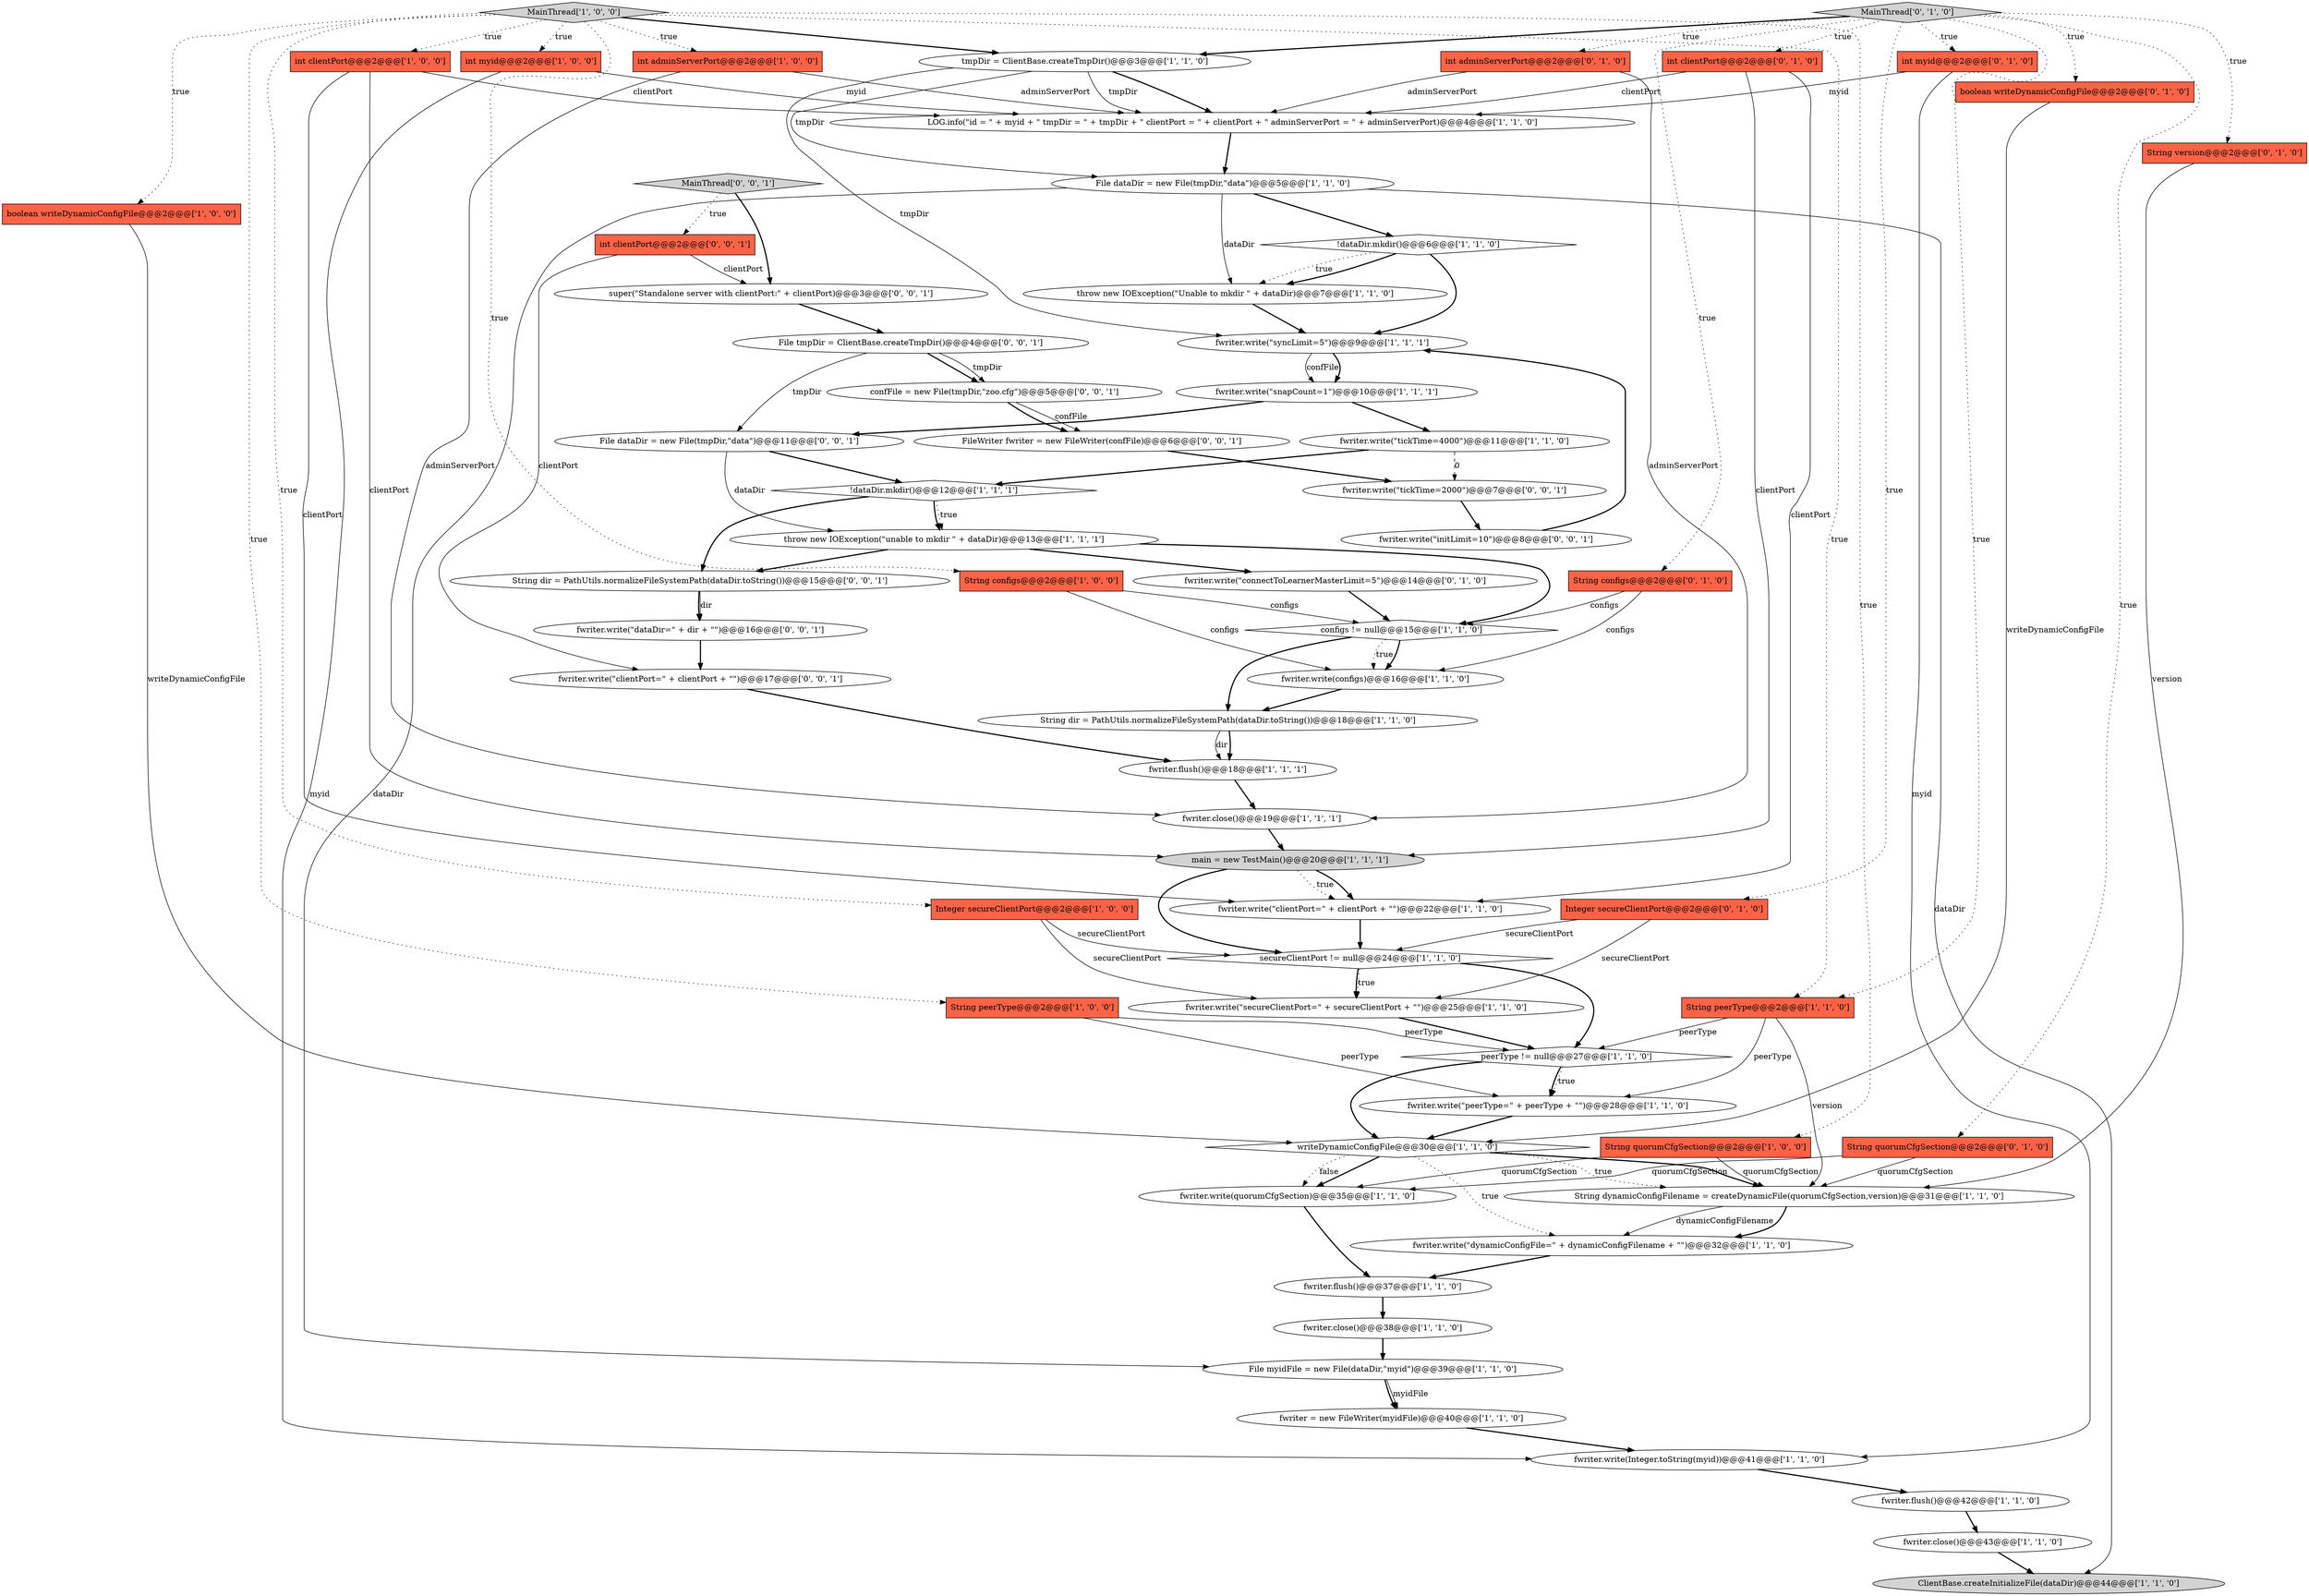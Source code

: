 digraph {
24 [style = filled, label = "tmpDir = ClientBase.createTmpDir()@@@3@@@['1', '1', '0']", fillcolor = white, shape = ellipse image = "AAA0AAABBB1BBB"];
25 [style = filled, label = "fwriter.write(\"tickTime=4000\")@@@11@@@['1', '1', '0']", fillcolor = white, shape = ellipse image = "AAA0AAABBB1BBB"];
52 [style = filled, label = "int clientPort@@@2@@@['0', '1', '0']", fillcolor = tomato, shape = box image = "AAA0AAABBB2BBB"];
50 [style = filled, label = "boolean writeDynamicConfigFile@@@2@@@['0', '1', '0']", fillcolor = tomato, shape = box image = "AAA0AAABBB2BBB"];
14 [style = filled, label = "fwriter.write(quorumCfgSection)@@@35@@@['1', '1', '0']", fillcolor = white, shape = ellipse image = "AAA0AAABBB1BBB"];
11 [style = filled, label = "int adminServerPort@@@2@@@['1', '0', '0']", fillcolor = tomato, shape = box image = "AAA0AAABBB1BBB"];
21 [style = filled, label = "int clientPort@@@2@@@['1', '0', '0']", fillcolor = tomato, shape = box image = "AAA0AAABBB1BBB"];
56 [style = filled, label = "fwriter.write(\"dataDir=\" + dir + \"\")@@@16@@@['0', '0', '1']", fillcolor = white, shape = ellipse image = "AAA0AAABBB3BBB"];
15 [style = filled, label = "fwriter = new FileWriter(myidFile)@@@40@@@['1', '1', '0']", fillcolor = white, shape = ellipse image = "AAA0AAABBB1BBB"];
58 [style = filled, label = "File dataDir = new File(tmpDir,\"data\")@@@11@@@['0', '0', '1']", fillcolor = white, shape = ellipse image = "AAA0AAABBB3BBB"];
8 [style = filled, label = "writeDynamicConfigFile@@@30@@@['1', '1', '0']", fillcolor = white, shape = diamond image = "AAA0AAABBB1BBB"];
46 [style = filled, label = "Integer secureClientPort@@@2@@@['0', '1', '0']", fillcolor = tomato, shape = box image = "AAA0AAABBB2BBB"];
49 [style = filled, label = "String quorumCfgSection@@@2@@@['0', '1', '0']", fillcolor = tomato, shape = box image = "AAA0AAABBB2BBB"];
4 [style = filled, label = "fwriter.write(\"dynamicConfigFile=\" + dynamicConfigFilename + \"\")@@@32@@@['1', '1', '0']", fillcolor = white, shape = ellipse image = "AAA0AAABBB1BBB"];
42 [style = filled, label = "String dir = PathUtils.normalizeFileSystemPath(dataDir.toString())@@@18@@@['1', '1', '0']", fillcolor = white, shape = ellipse image = "AAA0AAABBB1BBB"];
30 [style = filled, label = "fwriter.flush()@@@42@@@['1', '1', '0']", fillcolor = white, shape = ellipse image = "AAA0AAABBB1BBB"];
1 [style = filled, label = "!dataDir.mkdir()@@@12@@@['1', '1', '1']", fillcolor = white, shape = diamond image = "AAA0AAABBB1BBB"];
53 [style = filled, label = "fwriter.write(\"tickTime=2000\")@@@7@@@['0', '0', '1']", fillcolor = white, shape = ellipse image = "AAA0AAABBB3BBB"];
43 [style = filled, label = "int myid@@@2@@@['0', '1', '0']", fillcolor = tomato, shape = box image = "AAA0AAABBB2BBB"];
44 [style = filled, label = "String configs@@@2@@@['0', '1', '0']", fillcolor = tomato, shape = box image = "AAA0AAABBB2BBB"];
62 [style = filled, label = "FileWriter fwriter = new FileWriter(confFile)@@@6@@@['0', '0', '1']", fillcolor = white, shape = ellipse image = "AAA0AAABBB3BBB"];
37 [style = filled, label = "throw new IOException(\"Unable to mkdir \" + dataDir)@@@7@@@['1', '1', '0']", fillcolor = white, shape = ellipse image = "AAA0AAABBB1BBB"];
41 [style = filled, label = "MainThread['1', '0', '0']", fillcolor = lightgray, shape = diamond image = "AAA0AAABBB1BBB"];
6 [style = filled, label = "fwriter.write(\"syncLimit=5\")@@@9@@@['1', '1', '1']", fillcolor = white, shape = ellipse image = "AAA0AAABBB1BBB"];
13 [style = filled, label = "ClientBase.createInitializeFile(dataDir)@@@44@@@['1', '1', '0']", fillcolor = lightgray, shape = ellipse image = "AAA0AAABBB1BBB"];
48 [style = filled, label = "String version@@@2@@@['0', '1', '0']", fillcolor = tomato, shape = box image = "AAA0AAABBB2BBB"];
9 [style = filled, label = "File dataDir = new File(tmpDir,\"data\")@@@5@@@['1', '1', '0']", fillcolor = white, shape = ellipse image = "AAA0AAABBB1BBB"];
61 [style = filled, label = "confFile = new File(tmpDir,\"zoo.cfg\")@@@5@@@['0', '0', '1']", fillcolor = white, shape = ellipse image = "AAA0AAABBB3BBB"];
64 [style = filled, label = "super(\"Standalone server with clientPort:\" + clientPort)@@@3@@@['0', '0', '1']", fillcolor = white, shape = ellipse image = "AAA0AAABBB3BBB"];
32 [style = filled, label = "configs != null@@@15@@@['1', '1', '0']", fillcolor = white, shape = diamond image = "AAA0AAABBB1BBB"];
0 [style = filled, label = "fwriter.write(\"snapCount=1\")@@@10@@@['1', '1', '1']", fillcolor = white, shape = ellipse image = "AAA0AAABBB1BBB"];
23 [style = filled, label = "throw new IOException(\"unable to mkdir \" + dataDir)@@@13@@@['1', '1', '1']", fillcolor = white, shape = ellipse image = "AAA0AAABBB1BBB"];
51 [style = filled, label = "MainThread['0', '1', '0']", fillcolor = lightgray, shape = diamond image = "AAA0AAABBB2BBB"];
34 [style = filled, label = "String peerType@@@2@@@['1', '0', '0']", fillcolor = tomato, shape = box image = "AAA0AAABBB1BBB"];
36 [style = filled, label = "peerType != null@@@27@@@['1', '1', '0']", fillcolor = white, shape = diamond image = "AAA0AAABBB1BBB"];
45 [style = filled, label = "int adminServerPort@@@2@@@['0', '1', '0']", fillcolor = tomato, shape = box image = "AAA0AAABBB2BBB"];
20 [style = filled, label = "fwriter.write(\"peerType=\" + peerType + \"\")@@@28@@@['1', '1', '0']", fillcolor = white, shape = ellipse image = "AAA0AAABBB1BBB"];
35 [style = filled, label = "secureClientPort != null@@@24@@@['1', '1', '0']", fillcolor = white, shape = diamond image = "AAA0AAABBB1BBB"];
2 [style = filled, label = "int myid@@@2@@@['1', '0', '0']", fillcolor = tomato, shape = box image = "AAA0AAABBB1BBB"];
26 [style = filled, label = "fwriter.write(\"clientPort=\" + clientPort + \"\")@@@22@@@['1', '1', '0']", fillcolor = white, shape = ellipse image = "AAA0AAABBB1BBB"];
54 [style = filled, label = "File tmpDir = ClientBase.createTmpDir()@@@4@@@['0', '0', '1']", fillcolor = white, shape = ellipse image = "AAA0AAABBB3BBB"];
55 [style = filled, label = "int clientPort@@@2@@@['0', '0', '1']", fillcolor = tomato, shape = box image = "AAA0AAABBB3BBB"];
3 [style = filled, label = "Integer secureClientPort@@@2@@@['1', '0', '0']", fillcolor = tomato, shape = box image = "AAA0AAABBB1BBB"];
12 [style = filled, label = "main = new TestMain()@@@20@@@['1', '1', '1']", fillcolor = lightgray, shape = ellipse image = "AAA0AAABBB1BBB"];
10 [style = filled, label = "String configs@@@2@@@['1', '0', '0']", fillcolor = tomato, shape = box image = "AAA0AAABBB1BBB"];
28 [style = filled, label = "fwriter.close()@@@19@@@['1', '1', '1']", fillcolor = white, shape = ellipse image = "AAA0AAABBB1BBB"];
59 [style = filled, label = "fwriter.write(\"clientPort=\" + clientPort + \"\")@@@17@@@['0', '0', '1']", fillcolor = white, shape = ellipse image = "AAA0AAABBB3BBB"];
63 [style = filled, label = "fwriter.write(\"initLimit=10\")@@@8@@@['0', '0', '1']", fillcolor = white, shape = ellipse image = "AAA0AAABBB3BBB"];
16 [style = filled, label = "fwriter.write(Integer.toString(myid))@@@41@@@['1', '1', '0']", fillcolor = white, shape = ellipse image = "AAA0AAABBB1BBB"];
47 [style = filled, label = "fwriter.write(\"connectToLearnerMasterLimit=5\")@@@14@@@['0', '1', '0']", fillcolor = white, shape = ellipse image = "AAA1AAABBB2BBB"];
33 [style = filled, label = "fwriter.flush()@@@37@@@['1', '1', '0']", fillcolor = white, shape = ellipse image = "AAA0AAABBB1BBB"];
22 [style = filled, label = "fwriter.flush()@@@18@@@['1', '1', '1']", fillcolor = white, shape = ellipse image = "AAA0AAABBB1BBB"];
7 [style = filled, label = "fwriter.write(\"secureClientPort=\" + secureClientPort + \"\")@@@25@@@['1', '1', '0']", fillcolor = white, shape = ellipse image = "AAA0AAABBB1BBB"];
40 [style = filled, label = "!dataDir.mkdir()@@@6@@@['1', '1', '0']", fillcolor = white, shape = diamond image = "AAA0AAABBB1BBB"];
39 [style = filled, label = "String peerType@@@2@@@['1', '1', '0']", fillcolor = tomato, shape = box image = "AAA0AAABBB1BBB"];
60 [style = filled, label = "String dir = PathUtils.normalizeFileSystemPath(dataDir.toString())@@@15@@@['0', '0', '1']", fillcolor = white, shape = ellipse image = "AAA0AAABBB3BBB"];
17 [style = filled, label = "LOG.info(\"id = \" + myid + \" tmpDir = \" + tmpDir + \" clientPort = \" + clientPort + \" adminServerPort = \" + adminServerPort)@@@4@@@['1', '1', '0']", fillcolor = white, shape = ellipse image = "AAA0AAABBB1BBB"];
19 [style = filled, label = "boolean writeDynamicConfigFile@@@2@@@['1', '0', '0']", fillcolor = tomato, shape = box image = "AAA0AAABBB1BBB"];
27 [style = filled, label = "String quorumCfgSection@@@2@@@['1', '0', '0']", fillcolor = tomato, shape = box image = "AAA0AAABBB1BBB"];
29 [style = filled, label = "String dynamicConfigFilename = createDynamicFile(quorumCfgSection,version)@@@31@@@['1', '1', '0']", fillcolor = white, shape = ellipse image = "AAA0AAABBB1BBB"];
5 [style = filled, label = "fwriter.close()@@@38@@@['1', '1', '0']", fillcolor = white, shape = ellipse image = "AAA0AAABBB1BBB"];
38 [style = filled, label = "fwriter.close()@@@43@@@['1', '1', '0']", fillcolor = white, shape = ellipse image = "AAA0AAABBB1BBB"];
18 [style = filled, label = "fwriter.write(configs)@@@16@@@['1', '1', '0']", fillcolor = white, shape = ellipse image = "AAA0AAABBB1BBB"];
31 [style = filled, label = "File myidFile = new File(dataDir,\"myid\")@@@39@@@['1', '1', '0']", fillcolor = white, shape = ellipse image = "AAA0AAABBB1BBB"];
57 [style = filled, label = "MainThread['0', '0', '1']", fillcolor = lightgray, shape = diamond image = "AAA0AAABBB3BBB"];
51->50 [style = dotted, label="true"];
8->14 [style = bold, label=""];
45->28 [style = solid, label="adminServerPort"];
23->32 [style = bold, label=""];
10->32 [style = solid, label="configs"];
21->12 [style = solid, label="clientPort"];
59->22 [style = bold, label=""];
51->43 [style = dotted, label="true"];
36->20 [style = bold, label=""];
51->44 [style = dotted, label="true"];
26->35 [style = bold, label=""];
2->16 [style = solid, label="myid"];
62->53 [style = bold, label=""];
12->26 [style = dotted, label="true"];
30->38 [style = bold, label=""];
39->20 [style = solid, label="peerType"];
0->25 [style = bold, label=""];
1->23 [style = bold, label=""];
57->55 [style = dotted, label="true"];
10->18 [style = solid, label="configs"];
25->1 [style = bold, label=""];
41->10 [style = dotted, label="true"];
54->58 [style = solid, label="tmpDir"];
7->36 [style = bold, label=""];
3->35 [style = solid, label="secureClientPort"];
40->6 [style = bold, label=""];
9->31 [style = solid, label="dataDir"];
12->35 [style = bold, label=""];
22->28 [style = bold, label=""];
21->17 [style = solid, label="clientPort"];
49->14 [style = solid, label="quorumCfgSection"];
15->16 [style = bold, label=""];
36->8 [style = bold, label=""];
3->7 [style = solid, label="secureClientPort"];
23->47 [style = bold, label=""];
1->60 [style = bold, label=""];
9->13 [style = solid, label="dataDir"];
45->17 [style = solid, label="adminServerPort"];
34->20 [style = solid, label="peerType"];
46->7 [style = solid, label="secureClientPort"];
2->17 [style = solid, label="myid"];
63->6 [style = bold, label=""];
61->62 [style = solid, label="confFile"];
11->28 [style = solid, label="adminServerPort"];
55->64 [style = solid, label="clientPort"];
41->39 [style = dotted, label="true"];
51->48 [style = dotted, label="true"];
51->46 [style = dotted, label="true"];
41->24 [style = bold, label=""];
19->8 [style = solid, label="writeDynamicConfigFile"];
55->59 [style = solid, label="clientPort"];
64->54 [style = bold, label=""];
36->20 [style = dotted, label="true"];
9->40 [style = bold, label=""];
47->32 [style = bold, label=""];
23->60 [style = bold, label=""];
51->24 [style = bold, label=""];
60->56 [style = solid, label="dir"];
1->23 [style = dotted, label="true"];
5->31 [style = bold, label=""];
52->12 [style = solid, label="clientPort"];
39->36 [style = solid, label="peerType"];
44->18 [style = solid, label="configs"];
24->6 [style = solid, label="tmpDir"];
17->9 [style = bold, label=""];
35->36 [style = bold, label=""];
27->29 [style = solid, label="quorumCfgSection"];
52->17 [style = solid, label="clientPort"];
31->15 [style = solid, label="myidFile"];
51->45 [style = dotted, label="true"];
49->29 [style = solid, label="quorumCfgSection"];
41->19 [style = dotted, label="true"];
31->15 [style = bold, label=""];
57->64 [style = bold, label=""];
6->0 [style = solid, label="confFile"];
42->22 [style = bold, label=""];
12->26 [style = bold, label=""];
33->5 [style = bold, label=""];
29->4 [style = solid, label="dynamicConfigFilename"];
53->63 [style = bold, label=""];
51->39 [style = dotted, label="true"];
6->0 [style = bold, label=""];
24->17 [style = bold, label=""];
9->37 [style = solid, label="dataDir"];
61->62 [style = bold, label=""];
41->3 [style = dotted, label="true"];
20->8 [style = bold, label=""];
41->27 [style = dotted, label="true"];
60->56 [style = bold, label=""];
35->7 [style = bold, label=""];
46->35 [style = solid, label="secureClientPort"];
38->13 [style = bold, label=""];
32->42 [style = bold, label=""];
0->58 [style = bold, label=""];
21->26 [style = solid, label="clientPort"];
41->21 [style = dotted, label="true"];
8->14 [style = dotted, label="false"];
4->33 [style = bold, label=""];
32->18 [style = dotted, label="true"];
35->7 [style = dotted, label="true"];
24->17 [style = solid, label="tmpDir"];
27->14 [style = solid, label="quorumCfgSection"];
16->30 [style = bold, label=""];
8->29 [style = dotted, label="true"];
54->61 [style = bold, label=""];
39->29 [style = solid, label="version"];
41->34 [style = dotted, label="true"];
48->29 [style = solid, label="version"];
34->36 [style = solid, label="peerType"];
18->42 [style = bold, label=""];
28->12 [style = bold, label=""];
54->61 [style = solid, label="tmpDir"];
25->53 [style = dashed, label="0"];
11->17 [style = solid, label="adminServerPort"];
40->37 [style = dotted, label="true"];
24->9 [style = solid, label="tmpDir"];
29->4 [style = bold, label=""];
41->11 [style = dotted, label="true"];
44->32 [style = solid, label="configs"];
32->18 [style = bold, label=""];
43->17 [style = solid, label="myid"];
8->29 [style = bold, label=""];
41->2 [style = dotted, label="true"];
42->22 [style = solid, label="dir"];
50->8 [style = solid, label="writeDynamicConfigFile"];
37->6 [style = bold, label=""];
56->59 [style = bold, label=""];
40->37 [style = bold, label=""];
14->33 [style = bold, label=""];
58->23 [style = solid, label="dataDir"];
51->49 [style = dotted, label="true"];
43->16 [style = solid, label="myid"];
8->4 [style = dotted, label="true"];
52->26 [style = solid, label="clientPort"];
58->1 [style = bold, label=""];
51->52 [style = dotted, label="true"];
}
